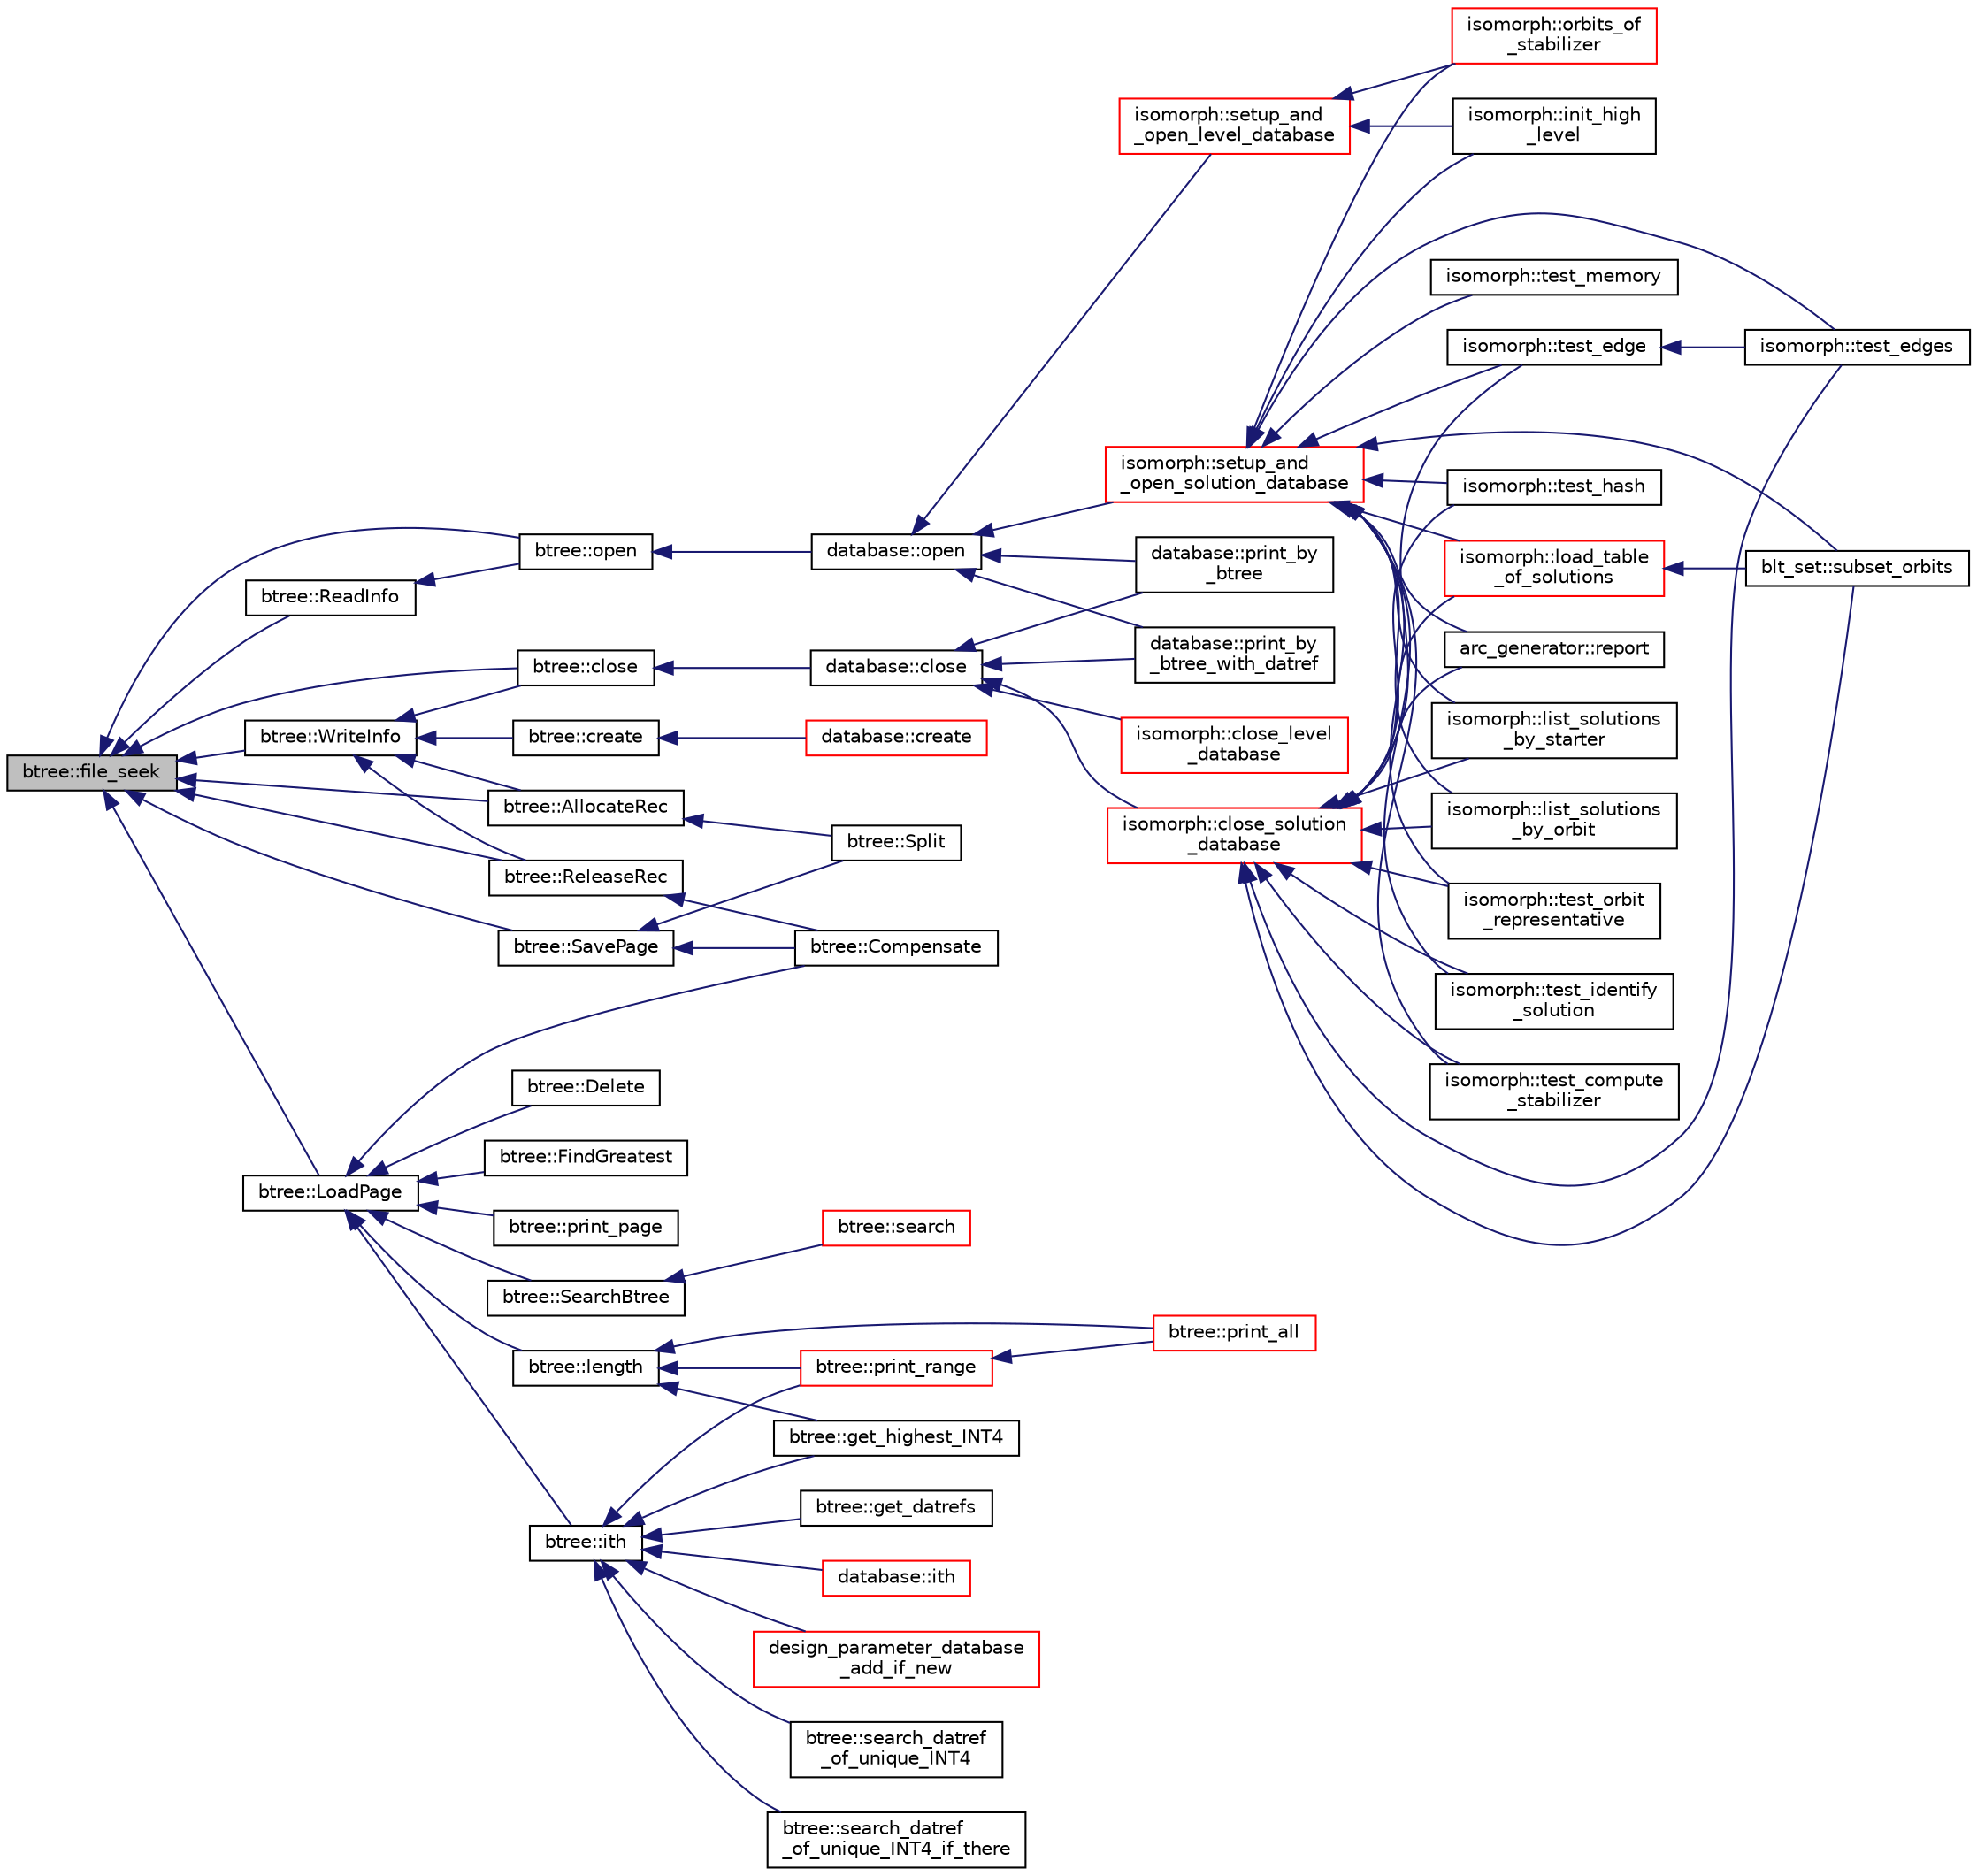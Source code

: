 digraph "btree::file_seek"
{
  edge [fontname="Helvetica",fontsize="10",labelfontname="Helvetica",labelfontsize="10"];
  node [fontname="Helvetica",fontsize="10",shape=record];
  rankdir="LR";
  Node1316 [label="btree::file_seek",height=0.2,width=0.4,color="black", fillcolor="grey75", style="filled", fontcolor="black"];
  Node1316 -> Node1317 [dir="back",color="midnightblue",fontsize="10",style="solid",fontname="Helvetica"];
  Node1317 [label="btree::open",height=0.2,width=0.4,color="black", fillcolor="white", style="filled",URL="$dd/db0/classbtree.html#a3e718949f1be6057839463292a60297a"];
  Node1317 -> Node1318 [dir="back",color="midnightblue",fontsize="10",style="solid",fontname="Helvetica"];
  Node1318 [label="database::open",height=0.2,width=0.4,color="black", fillcolor="white", style="filled",URL="$db/d72/classdatabase.html#a65e8eccf98ecab4d55fb25bacaae6a19"];
  Node1318 -> Node1319 [dir="back",color="midnightblue",fontsize="10",style="solid",fontname="Helvetica"];
  Node1319 [label="database::print_by\l_btree",height=0.2,width=0.4,color="black", fillcolor="white", style="filled",URL="$db/d72/classdatabase.html#ac45ae44f2a861557ced6e5ab7c146717"];
  Node1318 -> Node1320 [dir="back",color="midnightblue",fontsize="10",style="solid",fontname="Helvetica"];
  Node1320 [label="database::print_by\l_btree_with_datref",height=0.2,width=0.4,color="black", fillcolor="white", style="filled",URL="$db/d72/classdatabase.html#af84030a29b31944d6763974ac4f774b5"];
  Node1318 -> Node1321 [dir="back",color="midnightblue",fontsize="10",style="solid",fontname="Helvetica"];
  Node1321 [label="isomorph::setup_and\l_open_solution_database",height=0.2,width=0.4,color="red", fillcolor="white", style="filled",URL="$d3/d5f/classisomorph.html#a31846d3ae261a9c2dc089fb87710ce5c"];
  Node1321 -> Node1322 [dir="back",color="midnightblue",fontsize="10",style="solid",fontname="Helvetica"];
  Node1322 [label="blt_set::subset_orbits",height=0.2,width=0.4,color="black", fillcolor="white", style="filled",URL="$d1/d3d/classblt__set.html#af8f79fc4346244acfa0e2c2d23c36993"];
  Node1321 -> Node1323 [dir="back",color="midnightblue",fontsize="10",style="solid",fontname="Helvetica"];
  Node1323 [label="arc_generator::report",height=0.2,width=0.4,color="black", fillcolor="white", style="filled",URL="$d4/d21/classarc__generator.html#a650f715bb3eec8fd1057e07e5b384f9a"];
  Node1321 -> Node1324 [dir="back",color="midnightblue",fontsize="10",style="solid",fontname="Helvetica"];
  Node1324 [label="isomorph::load_table\l_of_solutions",height=0.2,width=0.4,color="red", fillcolor="white", style="filled",URL="$d3/d5f/classisomorph.html#a21ab5aba74a200b9abf041dc5206821a"];
  Node1324 -> Node1322 [dir="back",color="midnightblue",fontsize="10",style="solid",fontname="Helvetica"];
  Node1321 -> Node1335 [dir="back",color="midnightblue",fontsize="10",style="solid",fontname="Helvetica"];
  Node1335 [label="isomorph::list_solutions\l_by_starter",height=0.2,width=0.4,color="black", fillcolor="white", style="filled",URL="$d3/d5f/classisomorph.html#a9c40f343f1a3e5fc177e5121bc809b06"];
  Node1321 -> Node1336 [dir="back",color="midnightblue",fontsize="10",style="solid",fontname="Helvetica"];
  Node1336 [label="isomorph::list_solutions\l_by_orbit",height=0.2,width=0.4,color="black", fillcolor="white", style="filled",URL="$d3/d5f/classisomorph.html#adefb1a89c097c284d29f92d5fc58ebfa"];
  Node1321 -> Node1337 [dir="back",color="midnightblue",fontsize="10",style="solid",fontname="Helvetica"];
  Node1337 [label="isomorph::orbits_of\l_stabilizer",height=0.2,width=0.4,color="red", fillcolor="white", style="filled",URL="$d3/d5f/classisomorph.html#a72bbdc12cca5a90045ef15d0b24075e6"];
  Node1321 -> Node1339 [dir="back",color="midnightblue",fontsize="10",style="solid",fontname="Helvetica"];
  Node1339 [label="isomorph::test_orbit\l_representative",height=0.2,width=0.4,color="black", fillcolor="white", style="filled",URL="$d3/d5f/classisomorph.html#a5f165aa61a0d6b349da5a6117135f6c0"];
  Node1321 -> Node1340 [dir="back",color="midnightblue",fontsize="10",style="solid",fontname="Helvetica"];
  Node1340 [label="isomorph::test_identify\l_solution",height=0.2,width=0.4,color="black", fillcolor="white", style="filled",URL="$d3/d5f/classisomorph.html#aa2c95f309e3283179e87bbbd83bfdc7d"];
  Node1321 -> Node1341 [dir="back",color="midnightblue",fontsize="10",style="solid",fontname="Helvetica"];
  Node1341 [label="isomorph::test_compute\l_stabilizer",height=0.2,width=0.4,color="black", fillcolor="white", style="filled",URL="$d3/d5f/classisomorph.html#a72cd06f32311c44eb09dd73faa36b748"];
  Node1321 -> Node1342 [dir="back",color="midnightblue",fontsize="10",style="solid",fontname="Helvetica"];
  Node1342 [label="isomorph::test_memory",height=0.2,width=0.4,color="black", fillcolor="white", style="filled",URL="$d3/d5f/classisomorph.html#a27877043c77db8e85e8fa7d5c43845b0"];
  Node1321 -> Node1343 [dir="back",color="midnightblue",fontsize="10",style="solid",fontname="Helvetica"];
  Node1343 [label="isomorph::test_edges",height=0.2,width=0.4,color="black", fillcolor="white", style="filled",URL="$d3/d5f/classisomorph.html#ad23507927d8f7698073475d12b2a85bc"];
  Node1321 -> Node1344 [dir="back",color="midnightblue",fontsize="10",style="solid",fontname="Helvetica"];
  Node1344 [label="isomorph::test_edge",height=0.2,width=0.4,color="black", fillcolor="white", style="filled",URL="$d3/d5f/classisomorph.html#a591165fa287477b480f5b7081198ba46"];
  Node1344 -> Node1343 [dir="back",color="midnightblue",fontsize="10",style="solid",fontname="Helvetica"];
  Node1321 -> Node1345 [dir="back",color="midnightblue",fontsize="10",style="solid",fontname="Helvetica"];
  Node1345 [label="isomorph::test_hash",height=0.2,width=0.4,color="black", fillcolor="white", style="filled",URL="$d3/d5f/classisomorph.html#a53560280664b268a0500d26c801b1e68"];
  Node1321 -> Node1346 [dir="back",color="midnightblue",fontsize="10",style="solid",fontname="Helvetica"];
  Node1346 [label="isomorph::init_high\l_level",height=0.2,width=0.4,color="black", fillcolor="white", style="filled",URL="$d3/d5f/classisomorph.html#a5cee5468cc8cc68eac1f6131faedfab2"];
  Node1318 -> Node1353 [dir="back",color="midnightblue",fontsize="10",style="solid",fontname="Helvetica"];
  Node1353 [label="isomorph::setup_and\l_open_level_database",height=0.2,width=0.4,color="red", fillcolor="white", style="filled",URL="$d3/d5f/classisomorph.html#aa011f38988f4db9c6f5abd84faebd153"];
  Node1353 -> Node1337 [dir="back",color="midnightblue",fontsize="10",style="solid",fontname="Helvetica"];
  Node1353 -> Node1346 [dir="back",color="midnightblue",fontsize="10",style="solid",fontname="Helvetica"];
  Node1316 -> Node1354 [dir="back",color="midnightblue",fontsize="10",style="solid",fontname="Helvetica"];
  Node1354 [label="btree::close",height=0.2,width=0.4,color="black", fillcolor="white", style="filled",URL="$dd/db0/classbtree.html#acdd59b8696e09dc1c76356902fb35cbd"];
  Node1354 -> Node1355 [dir="back",color="midnightblue",fontsize="10",style="solid",fontname="Helvetica"];
  Node1355 [label="database::close",height=0.2,width=0.4,color="black", fillcolor="white", style="filled",URL="$db/d72/classdatabase.html#acdc74d15f711cab1c165989723d45caf"];
  Node1355 -> Node1319 [dir="back",color="midnightblue",fontsize="10",style="solid",fontname="Helvetica"];
  Node1355 -> Node1320 [dir="back",color="midnightblue",fontsize="10",style="solid",fontname="Helvetica"];
  Node1355 -> Node1356 [dir="back",color="midnightblue",fontsize="10",style="solid",fontname="Helvetica"];
  Node1356 [label="isomorph::close_solution\l_database",height=0.2,width=0.4,color="red", fillcolor="white", style="filled",URL="$d3/d5f/classisomorph.html#a4219716e51f60288361e06dd0e91810b"];
  Node1356 -> Node1322 [dir="back",color="midnightblue",fontsize="10",style="solid",fontname="Helvetica"];
  Node1356 -> Node1323 [dir="back",color="midnightblue",fontsize="10",style="solid",fontname="Helvetica"];
  Node1356 -> Node1324 [dir="back",color="midnightblue",fontsize="10",style="solid",fontname="Helvetica"];
  Node1356 -> Node1335 [dir="back",color="midnightblue",fontsize="10",style="solid",fontname="Helvetica"];
  Node1356 -> Node1336 [dir="back",color="midnightblue",fontsize="10",style="solid",fontname="Helvetica"];
  Node1356 -> Node1339 [dir="back",color="midnightblue",fontsize="10",style="solid",fontname="Helvetica"];
  Node1356 -> Node1340 [dir="back",color="midnightblue",fontsize="10",style="solid",fontname="Helvetica"];
  Node1356 -> Node1341 [dir="back",color="midnightblue",fontsize="10",style="solid",fontname="Helvetica"];
  Node1356 -> Node1343 [dir="back",color="midnightblue",fontsize="10",style="solid",fontname="Helvetica"];
  Node1356 -> Node1344 [dir="back",color="midnightblue",fontsize="10",style="solid",fontname="Helvetica"];
  Node1356 -> Node1345 [dir="back",color="midnightblue",fontsize="10",style="solid",fontname="Helvetica"];
  Node1355 -> Node1368 [dir="back",color="midnightblue",fontsize="10",style="solid",fontname="Helvetica"];
  Node1368 [label="isomorph::close_level\l_database",height=0.2,width=0.4,color="red", fillcolor="white", style="filled",URL="$d3/d5f/classisomorph.html#aeca68d029ae707d3a6c6d4293b7086c8"];
  Node1316 -> Node1369 [dir="back",color="midnightblue",fontsize="10",style="solid",fontname="Helvetica"];
  Node1369 [label="btree::ReadInfo",height=0.2,width=0.4,color="black", fillcolor="white", style="filled",URL="$dd/db0/classbtree.html#a482ac8e066ebb0c408b3cc92fc08258c"];
  Node1369 -> Node1317 [dir="back",color="midnightblue",fontsize="10",style="solid",fontname="Helvetica"];
  Node1316 -> Node1370 [dir="back",color="midnightblue",fontsize="10",style="solid",fontname="Helvetica"];
  Node1370 [label="btree::WriteInfo",height=0.2,width=0.4,color="black", fillcolor="white", style="filled",URL="$dd/db0/classbtree.html#a4a8cdbdf67d06dc6caa53f3a9c83706a"];
  Node1370 -> Node1371 [dir="back",color="midnightblue",fontsize="10",style="solid",fontname="Helvetica"];
  Node1371 [label="btree::create",height=0.2,width=0.4,color="black", fillcolor="white", style="filled",URL="$dd/db0/classbtree.html#ae46050f7dc1057d21cddcd6b2e3496d9"];
  Node1371 -> Node1372 [dir="back",color="midnightblue",fontsize="10",style="solid",fontname="Helvetica"];
  Node1372 [label="database::create",height=0.2,width=0.4,color="red", fillcolor="white", style="filled",URL="$db/d72/classdatabase.html#a41d486156468426370c803bea3976cf1"];
  Node1370 -> Node1354 [dir="back",color="midnightblue",fontsize="10",style="solid",fontname="Helvetica"];
  Node1370 -> Node1374 [dir="back",color="midnightblue",fontsize="10",style="solid",fontname="Helvetica"];
  Node1374 [label="btree::AllocateRec",height=0.2,width=0.4,color="black", fillcolor="white", style="filled",URL="$dd/db0/classbtree.html#afc6388f3da9703ee6cd576bd48fe5264"];
  Node1374 -> Node1375 [dir="back",color="midnightblue",fontsize="10",style="solid",fontname="Helvetica"];
  Node1375 [label="btree::Split",height=0.2,width=0.4,color="black", fillcolor="white", style="filled",URL="$dd/db0/classbtree.html#a5596bf9f5e2d58fd57683d58c2c267d4"];
  Node1370 -> Node1376 [dir="back",color="midnightblue",fontsize="10",style="solid",fontname="Helvetica"];
  Node1376 [label="btree::ReleaseRec",height=0.2,width=0.4,color="black", fillcolor="white", style="filled",URL="$dd/db0/classbtree.html#af3f884e7086d0695b0f1706622a74756"];
  Node1376 -> Node1377 [dir="back",color="midnightblue",fontsize="10",style="solid",fontname="Helvetica"];
  Node1377 [label="btree::Compensate",height=0.2,width=0.4,color="black", fillcolor="white", style="filled",URL="$dd/db0/classbtree.html#ae778b7f97622e4511e84b543343b6024"];
  Node1316 -> Node1374 [dir="back",color="midnightblue",fontsize="10",style="solid",fontname="Helvetica"];
  Node1316 -> Node1376 [dir="back",color="midnightblue",fontsize="10",style="solid",fontname="Helvetica"];
  Node1316 -> Node1378 [dir="back",color="midnightblue",fontsize="10",style="solid",fontname="Helvetica"];
  Node1378 [label="btree::LoadPage",height=0.2,width=0.4,color="black", fillcolor="white", style="filled",URL="$dd/db0/classbtree.html#a29d23b8b151b6b793aa1184ca6ccc947"];
  Node1378 -> Node1379 [dir="back",color="midnightblue",fontsize="10",style="solid",fontname="Helvetica"];
  Node1379 [label="btree::SearchBtree",height=0.2,width=0.4,color="black", fillcolor="white", style="filled",URL="$dd/db0/classbtree.html#a6717768edf4de1aad4736c303bcedddd"];
  Node1379 -> Node1380 [dir="back",color="midnightblue",fontsize="10",style="solid",fontname="Helvetica"];
  Node1380 [label="btree::search",height=0.2,width=0.4,color="red", fillcolor="white", style="filled",URL="$dd/db0/classbtree.html#a0aea262fd4da610b2276f7742fc999d5"];
  Node1378 -> Node1404 [dir="back",color="midnightblue",fontsize="10",style="solid",fontname="Helvetica"];
  Node1404 [label="btree::length",height=0.2,width=0.4,color="black", fillcolor="white", style="filled",URL="$dd/db0/classbtree.html#ac75ef7763f81f808bdf266f12d1fa137"];
  Node1404 -> Node1405 [dir="back",color="midnightblue",fontsize="10",style="solid",fontname="Helvetica"];
  Node1405 [label="btree::get_highest_INT4",height=0.2,width=0.4,color="black", fillcolor="white", style="filled",URL="$dd/db0/classbtree.html#a699ad5c8c9d1d516693954e5178be309"];
  Node1404 -> Node1406 [dir="back",color="midnightblue",fontsize="10",style="solid",fontname="Helvetica"];
  Node1406 [label="btree::print_all",height=0.2,width=0.4,color="red", fillcolor="white", style="filled",URL="$dd/db0/classbtree.html#a34c238b9ff5f8dcdf31948c0abba05ca"];
  Node1404 -> Node1407 [dir="back",color="midnightblue",fontsize="10",style="solid",fontname="Helvetica"];
  Node1407 [label="btree::print_range",height=0.2,width=0.4,color="red", fillcolor="white", style="filled",URL="$dd/db0/classbtree.html#afdde4b8008679f3c85b24b254a5ffdad"];
  Node1407 -> Node1406 [dir="back",color="midnightblue",fontsize="10",style="solid",fontname="Helvetica"];
  Node1378 -> Node1408 [dir="back",color="midnightblue",fontsize="10",style="solid",fontname="Helvetica"];
  Node1408 [label="btree::ith",height=0.2,width=0.4,color="black", fillcolor="white", style="filled",URL="$dd/db0/classbtree.html#aba50733eb0d292c2fd103cd6721cc1d6"];
  Node1408 -> Node1399 [dir="back",color="midnightblue",fontsize="10",style="solid",fontname="Helvetica"];
  Node1399 [label="design_parameter_database\l_add_if_new",height=0.2,width=0.4,color="red", fillcolor="white", style="filled",URL="$d9/d60/discreta_8h.html#afab003d450b51bb6c988b57c3451f535"];
  Node1408 -> Node1384 [dir="back",color="midnightblue",fontsize="10",style="solid",fontname="Helvetica"];
  Node1384 [label="btree::search_datref\l_of_unique_INT4",height=0.2,width=0.4,color="black", fillcolor="white", style="filled",URL="$dd/db0/classbtree.html#a346c06a9e28986d1e28065fb935eee35"];
  Node1408 -> Node1385 [dir="back",color="midnightblue",fontsize="10",style="solid",fontname="Helvetica"];
  Node1385 [label="btree::search_datref\l_of_unique_INT4_if_there",height=0.2,width=0.4,color="black", fillcolor="white", style="filled",URL="$dd/db0/classbtree.html#afceff3e8dd827e4d687e2a82bed46256"];
  Node1408 -> Node1405 [dir="back",color="midnightblue",fontsize="10",style="solid",fontname="Helvetica"];
  Node1408 -> Node1409 [dir="back",color="midnightblue",fontsize="10",style="solid",fontname="Helvetica"];
  Node1409 [label="btree::get_datrefs",height=0.2,width=0.4,color="black", fillcolor="white", style="filled",URL="$dd/db0/classbtree.html#a4f8c801758d3fdb0e12cfa8be1bcdd74"];
  Node1408 -> Node1407 [dir="back",color="midnightblue",fontsize="10",style="solid",fontname="Helvetica"];
  Node1408 -> Node1410 [dir="back",color="midnightblue",fontsize="10",style="solid",fontname="Helvetica"];
  Node1410 [label="database::ith",height=0.2,width=0.4,color="red", fillcolor="white", style="filled",URL="$db/d72/classdatabase.html#af17af33b686cba55558237b04714108f"];
  Node1378 -> Node1422 [dir="back",color="midnightblue",fontsize="10",style="solid",fontname="Helvetica"];
  Node1422 [label="btree::Delete",height=0.2,width=0.4,color="black", fillcolor="white", style="filled",URL="$dd/db0/classbtree.html#a79bf3a5ba68348f79df3da7875b40228"];
  Node1378 -> Node1423 [dir="back",color="midnightblue",fontsize="10",style="solid",fontname="Helvetica"];
  Node1423 [label="btree::FindGreatest",height=0.2,width=0.4,color="black", fillcolor="white", style="filled",URL="$dd/db0/classbtree.html#a45bbef6d83e3e0ca26448baa2b4ea1c9"];
  Node1378 -> Node1377 [dir="back",color="midnightblue",fontsize="10",style="solid",fontname="Helvetica"];
  Node1378 -> Node1424 [dir="back",color="midnightblue",fontsize="10",style="solid",fontname="Helvetica"];
  Node1424 [label="btree::print_page",height=0.2,width=0.4,color="black", fillcolor="white", style="filled",URL="$dd/db0/classbtree.html#a844ce0c89c957a300e1e67223252440d"];
  Node1316 -> Node1425 [dir="back",color="midnightblue",fontsize="10",style="solid",fontname="Helvetica"];
  Node1425 [label="btree::SavePage",height=0.2,width=0.4,color="black", fillcolor="white", style="filled",URL="$dd/db0/classbtree.html#a2dd55fa54a2db4dfd5746d2f27835e26"];
  Node1425 -> Node1375 [dir="back",color="midnightblue",fontsize="10",style="solid",fontname="Helvetica"];
  Node1425 -> Node1377 [dir="back",color="midnightblue",fontsize="10",style="solid",fontname="Helvetica"];
}
